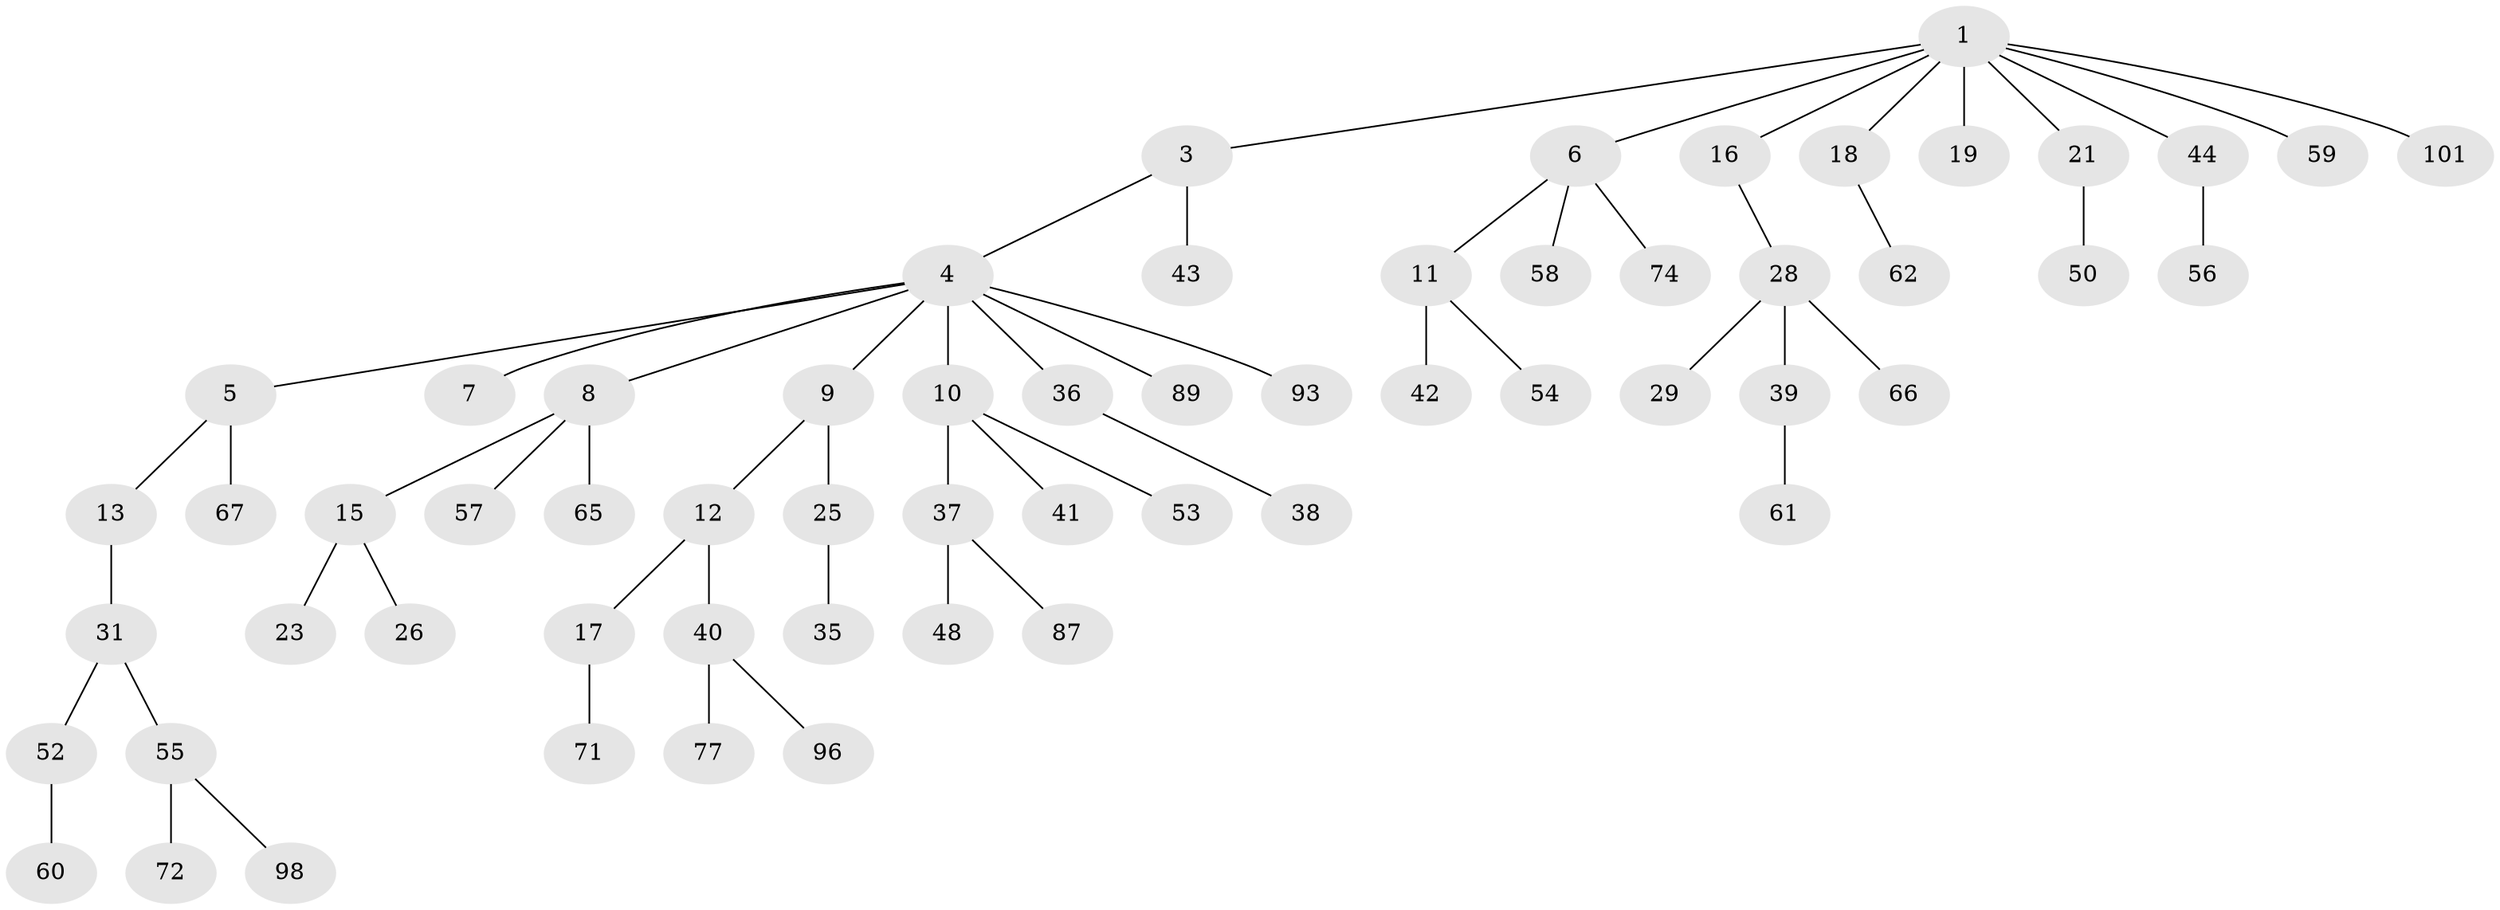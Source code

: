 // original degree distribution, {6: 0.009900990099009901, 5: 0.039603960396039604, 3: 0.1188118811881188, 9: 0.009900990099009901, 4: 0.06930693069306931, 2: 0.24752475247524752, 1: 0.504950495049505}
// Generated by graph-tools (version 1.1) at 2025/19/03/04/25 18:19:13]
// undirected, 60 vertices, 59 edges
graph export_dot {
graph [start="1"]
  node [color=gray90,style=filled];
  1 [super="+2"];
  3;
  4;
  5 [super="+64+92+97"];
  6;
  7 [super="+20"];
  8 [super="+22"];
  9 [super="+30"];
  10 [super="+33"];
  11;
  12 [super="+14"];
  13;
  15;
  16;
  17;
  18;
  19 [super="+78+24"];
  21;
  23 [super="+63"];
  25;
  26 [super="+27+49"];
  28;
  29 [super="+32+51"];
  31;
  35;
  36;
  37;
  38;
  39;
  40;
  41;
  42 [super="+99"];
  43 [super="+73+47+70"];
  44;
  48;
  50;
  52 [super="+79+76"];
  53;
  54;
  55;
  56;
  57;
  58;
  59;
  60;
  61;
  62 [super="+69"];
  65;
  66 [super="+75"];
  67;
  71;
  72;
  74;
  77;
  87;
  89;
  93;
  96;
  98;
  101;
  1 -- 16;
  1 -- 18;
  1 -- 19;
  1 -- 44;
  1 -- 59;
  1 -- 3;
  1 -- 101;
  1 -- 21;
  1 -- 6;
  3 -- 4;
  3 -- 43;
  4 -- 5;
  4 -- 7;
  4 -- 8;
  4 -- 9;
  4 -- 10;
  4 -- 36;
  4 -- 89;
  4 -- 93;
  5 -- 13;
  5 -- 67;
  6 -- 11;
  6 -- 58;
  6 -- 74;
  8 -- 15;
  8 -- 57;
  8 -- 65;
  9 -- 12;
  9 -- 25;
  10 -- 37;
  10 -- 41;
  10 -- 53;
  11 -- 42;
  11 -- 54;
  12 -- 17;
  12 -- 40;
  13 -- 31;
  15 -- 23;
  15 -- 26;
  16 -- 28;
  17 -- 71;
  18 -- 62;
  21 -- 50;
  25 -- 35;
  28 -- 29;
  28 -- 39;
  28 -- 66;
  31 -- 52;
  31 -- 55;
  36 -- 38;
  37 -- 48;
  37 -- 87;
  39 -- 61;
  40 -- 77;
  40 -- 96;
  44 -- 56;
  52 -- 60;
  55 -- 72;
  55 -- 98;
}
